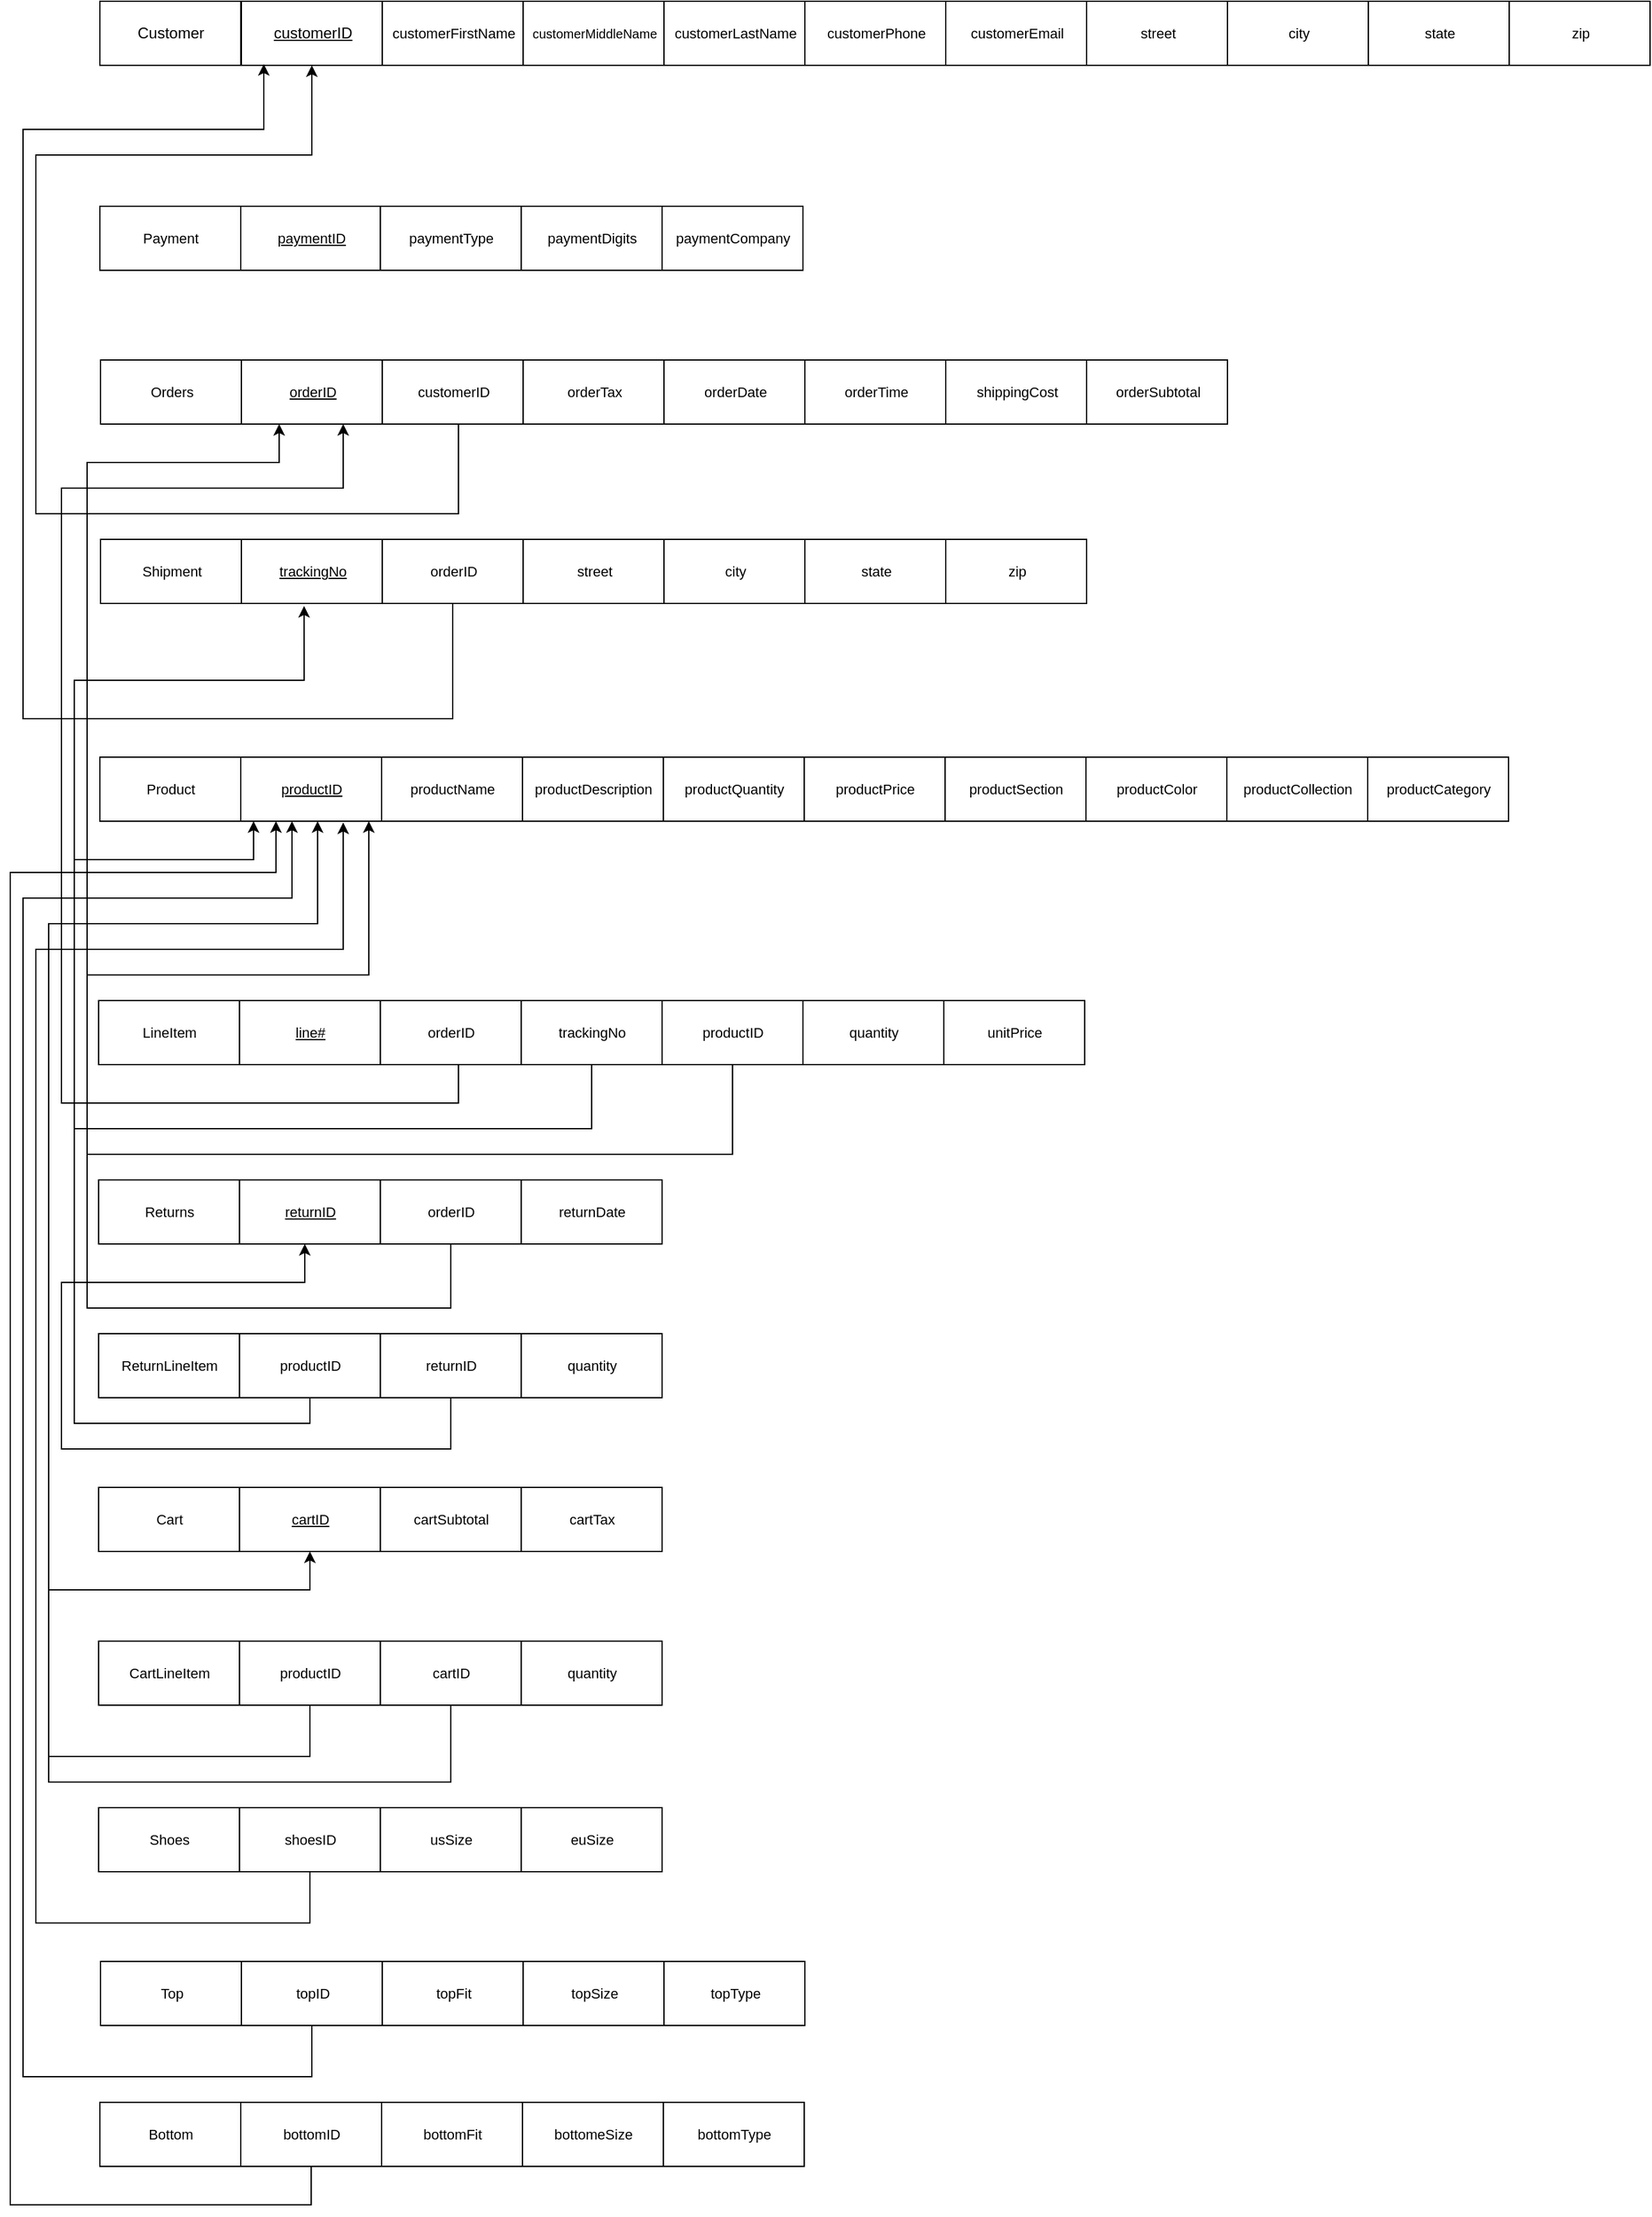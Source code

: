 <mxfile version="16.6.2" type="github">
  <diagram id="XVf6cMPkmsaE1dFnUmuw" name="Page-1">
    <mxGraphModel dx="1422" dy="1644" grid="1" gridSize="10" guides="1" tooltips="1" connect="1" arrows="1" fold="1" page="1" pageScale="1" pageWidth="1100" pageHeight="850" math="0" shadow="0">
      <root>
        <mxCell id="0" />
        <mxCell id="1" parent="0" />
        <mxCell id="RwjBt87DDW_TiBrwf7uw-2" value="Customer" style="html=1;" parent="1" vertex="1">
          <mxGeometry x="80" y="-40" width="110" height="50" as="geometry" />
        </mxCell>
        <mxCell id="RwjBt87DDW_TiBrwf7uw-3" value="&lt;u&gt;customerID&lt;/u&gt;" style="html=1;" parent="1" vertex="1">
          <mxGeometry x="190.5" y="-40" width="110" height="50" as="geometry" />
        </mxCell>
        <mxCell id="RwjBt87DDW_TiBrwf7uw-5" value="&lt;font style=&quot;font-size: 11px&quot;&gt;customerFirstName&lt;/font&gt;" style="html=1;" parent="1" vertex="1">
          <mxGeometry x="300.5" y="-40" width="110" height="50" as="geometry" />
        </mxCell>
        <mxCell id="RwjBt87DDW_TiBrwf7uw-6" value="&lt;font style=&quot;font-size: 10px&quot;&gt;customerMiddleName&lt;/font&gt;" style="html=1;" parent="1" vertex="1">
          <mxGeometry x="410.5" y="-40" width="110" height="50" as="geometry" />
        </mxCell>
        <mxCell id="RwjBt87DDW_TiBrwf7uw-7" value="customerLastName" style="html=1;fontSize=11;" parent="1" vertex="1">
          <mxGeometry x="520.5" y="-40" width="110" height="50" as="geometry" />
        </mxCell>
        <mxCell id="RwjBt87DDW_TiBrwf7uw-8" value="customerPhone" style="html=1;fontSize=11;" parent="1" vertex="1">
          <mxGeometry x="630.5" y="-40" width="110" height="50" as="geometry" />
        </mxCell>
        <mxCell id="RwjBt87DDW_TiBrwf7uw-9" value="customerEmail" style="html=1;fontSize=11;" parent="1" vertex="1">
          <mxGeometry x="740.5" y="-40" width="110" height="50" as="geometry" />
        </mxCell>
        <mxCell id="RwjBt87DDW_TiBrwf7uw-10" value="street" style="html=1;fontSize=11;" parent="1" vertex="1">
          <mxGeometry x="850.5" y="-40" width="110" height="50" as="geometry" />
        </mxCell>
        <mxCell id="RwjBt87DDW_TiBrwf7uw-12" value="city" style="html=1;fontSize=11;" parent="1" vertex="1">
          <mxGeometry x="960.5" y="-40" width="110" height="50" as="geometry" />
        </mxCell>
        <mxCell id="RwjBt87DDW_TiBrwf7uw-14" value="state" style="html=1;fontSize=11;" parent="1" vertex="1">
          <mxGeometry x="1070.5" y="-40" width="110" height="50" as="geometry" />
        </mxCell>
        <mxCell id="RwjBt87DDW_TiBrwf7uw-15" value="zip" style="html=1;fontSize=11;" parent="1" vertex="1">
          <mxGeometry x="1180.5" y="-40" width="110" height="50" as="geometry" />
        </mxCell>
        <mxCell id="RwjBt87DDW_TiBrwf7uw-20" value="Payment" style="html=1;fontSize=11;" parent="1" vertex="1">
          <mxGeometry x="80" y="120" width="110" height="50" as="geometry" />
        </mxCell>
        <mxCell id="RwjBt87DDW_TiBrwf7uw-21" value="&lt;u&gt;paymentID&lt;/u&gt;" style="html=1;fontSize=11;" parent="1" vertex="1">
          <mxGeometry x="190" y="120" width="110" height="50" as="geometry" />
        </mxCell>
        <mxCell id="RwjBt87DDW_TiBrwf7uw-22" value="paymentType" style="html=1;fontSize=11;" parent="1" vertex="1">
          <mxGeometry x="299" y="120" width="110" height="50" as="geometry" />
        </mxCell>
        <mxCell id="RwjBt87DDW_TiBrwf7uw-23" value="paymentDigits" style="html=1;fontSize=11;" parent="1" vertex="1">
          <mxGeometry x="409" y="120" width="110" height="50" as="geometry" />
        </mxCell>
        <mxCell id="RwjBt87DDW_TiBrwf7uw-24" value="paymentCompany" style="html=1;fontSize=11;" parent="1" vertex="1">
          <mxGeometry x="519" y="120" width="110" height="50" as="geometry" />
        </mxCell>
        <mxCell id="RwjBt87DDW_TiBrwf7uw-25" value="Orders" style="html=1;fontSize=11;" parent="1" vertex="1">
          <mxGeometry x="80.5" y="240" width="110" height="50" as="geometry" />
        </mxCell>
        <mxCell id="RwjBt87DDW_TiBrwf7uw-26" value="&lt;u&gt;orderID&lt;/u&gt;" style="html=1;fontSize=11;" parent="1" vertex="1">
          <mxGeometry x="190.5" y="240" width="110" height="50" as="geometry" />
        </mxCell>
        <mxCell id="8wOWExM0Wy5B-CElI9bP-2" style="edgeStyle=orthogonalEdgeStyle;rounded=0;orthogonalLoop=1;jettySize=auto;html=1;exitX=0.5;exitY=1;exitDx=0;exitDy=0;entryX=0.5;entryY=1;entryDx=0;entryDy=0;" parent="1" source="RwjBt87DDW_TiBrwf7uw-27" target="RwjBt87DDW_TiBrwf7uw-3" edge="1">
          <mxGeometry relative="1" as="geometry">
            <Array as="points">
              <mxPoint x="360" y="290" />
              <mxPoint x="360" y="360" />
              <mxPoint x="30" y="360" />
              <mxPoint x="30" y="80" />
              <mxPoint x="246" y="80" />
            </Array>
          </mxGeometry>
        </mxCell>
        <mxCell id="RwjBt87DDW_TiBrwf7uw-27" value="customerID" style="html=1;fontSize=11;" parent="1" vertex="1">
          <mxGeometry x="300.5" y="240" width="110" height="50" as="geometry" />
        </mxCell>
        <mxCell id="RwjBt87DDW_TiBrwf7uw-28" value="orderTax" style="html=1;fontSize=11;" parent="1" vertex="1">
          <mxGeometry x="410.5" y="240" width="110" height="50" as="geometry" />
        </mxCell>
        <mxCell id="RwjBt87DDW_TiBrwf7uw-29" value="orderDate" style="html=1;fontSize=11;" parent="1" vertex="1">
          <mxGeometry x="520.5" y="240" width="110" height="50" as="geometry" />
        </mxCell>
        <mxCell id="RwjBt87DDW_TiBrwf7uw-30" value="orderTime" style="html=1;fontSize=11;" parent="1" vertex="1">
          <mxGeometry x="630.5" y="240" width="110" height="50" as="geometry" />
        </mxCell>
        <mxCell id="RwjBt87DDW_TiBrwf7uw-31" value="Shipment" style="html=1;fontSize=11;" parent="1" vertex="1">
          <mxGeometry x="80.5" y="380" width="110" height="50" as="geometry" />
        </mxCell>
        <mxCell id="RwjBt87DDW_TiBrwf7uw-32" value="&lt;u&gt;trackingNo&lt;/u&gt;" style="html=1;fontSize=11;" parent="1" vertex="1">
          <mxGeometry x="190.5" y="380" width="110" height="50" as="geometry" />
        </mxCell>
        <mxCell id="8wOWExM0Wy5B-CElI9bP-3" style="edgeStyle=orthogonalEdgeStyle;rounded=0;orthogonalLoop=1;jettySize=auto;html=1;exitX=0.5;exitY=1;exitDx=0;exitDy=0;entryX=0.159;entryY=0.98;entryDx=0;entryDy=0;entryPerimeter=0;" parent="1" source="RwjBt87DDW_TiBrwf7uw-33" target="RwjBt87DDW_TiBrwf7uw-3" edge="1">
          <mxGeometry relative="1" as="geometry">
            <mxPoint x="210" y="20" as="targetPoint" />
            <Array as="points">
              <mxPoint x="356" y="520" />
              <mxPoint x="20" y="520" />
              <mxPoint x="20" y="60" />
              <mxPoint x="208" y="60" />
            </Array>
          </mxGeometry>
        </mxCell>
        <mxCell id="RwjBt87DDW_TiBrwf7uw-33" value="orderID" style="html=1;fontSize=11;" parent="1" vertex="1">
          <mxGeometry x="300.5" y="380" width="110" height="50" as="geometry" />
        </mxCell>
        <mxCell id="RwjBt87DDW_TiBrwf7uw-34" value="street" style="html=1;fontSize=11;" parent="1" vertex="1">
          <mxGeometry x="410.5" y="380" width="110" height="50" as="geometry" />
        </mxCell>
        <mxCell id="RwjBt87DDW_TiBrwf7uw-35" value="city" style="html=1;fontSize=11;" parent="1" vertex="1">
          <mxGeometry x="520.5" y="380" width="110" height="50" as="geometry" />
        </mxCell>
        <mxCell id="RwjBt87DDW_TiBrwf7uw-36" value="shippingCost" style="html=1;fontSize=11;" parent="1" vertex="1">
          <mxGeometry x="740.5" y="240" width="110" height="50" as="geometry" />
        </mxCell>
        <mxCell id="RwjBt87DDW_TiBrwf7uw-37" value="orderSubtotal" style="html=1;fontSize=11;" parent="1" vertex="1">
          <mxGeometry x="850.5" y="240" width="110" height="50" as="geometry" />
        </mxCell>
        <mxCell id="RwjBt87DDW_TiBrwf7uw-39" value="zip" style="html=1;fontSize=11;" parent="1" vertex="1">
          <mxGeometry x="740.5" y="380" width="110" height="50" as="geometry" />
        </mxCell>
        <mxCell id="RwjBt87DDW_TiBrwf7uw-40" value="state" style="html=1;fontSize=11;" parent="1" vertex="1">
          <mxGeometry x="630.5" y="380" width="110" height="50" as="geometry" />
        </mxCell>
        <mxCell id="RwjBt87DDW_TiBrwf7uw-47" value="LineItem" style="html=1;fontSize=11;" parent="1" vertex="1">
          <mxGeometry x="79" y="740" width="110" height="50" as="geometry" />
        </mxCell>
        <mxCell id="RwjBt87DDW_TiBrwf7uw-48" value="&lt;u&gt;line#&lt;/u&gt;" style="html=1;fontSize=11;" parent="1" vertex="1">
          <mxGeometry x="189" y="740" width="110" height="50" as="geometry" />
        </mxCell>
        <mxCell id="8wOWExM0Wy5B-CElI9bP-8" style="edgeStyle=orthogonalEdgeStyle;rounded=0;orthogonalLoop=1;jettySize=auto;html=1;exitX=0.5;exitY=1;exitDx=0;exitDy=0;" parent="1" source="RwjBt87DDW_TiBrwf7uw-49" target="RwjBt87DDW_TiBrwf7uw-26" edge="1">
          <mxGeometry relative="1" as="geometry">
            <mxPoint x="250" y="310" as="targetPoint" />
            <Array as="points">
              <mxPoint x="360" y="790" />
              <mxPoint x="360" y="820" />
              <mxPoint x="50" y="820" />
              <mxPoint x="50" y="340" />
              <mxPoint x="270" y="340" />
            </Array>
          </mxGeometry>
        </mxCell>
        <mxCell id="RwjBt87DDW_TiBrwf7uw-49" value="orderID" style="html=1;fontSize=11;" parent="1" vertex="1">
          <mxGeometry x="299" y="740" width="110" height="50" as="geometry" />
        </mxCell>
        <mxCell id="8wOWExM0Wy5B-CElI9bP-7" style="edgeStyle=orthogonalEdgeStyle;rounded=0;orthogonalLoop=1;jettySize=auto;html=1;exitX=0.5;exitY=1;exitDx=0;exitDy=0;entryX=0.445;entryY=1.04;entryDx=0;entryDy=0;entryPerimeter=0;" parent="1" source="RwjBt87DDW_TiBrwf7uw-50" target="RwjBt87DDW_TiBrwf7uw-32" edge="1">
          <mxGeometry relative="1" as="geometry">
            <Array as="points">
              <mxPoint x="464" y="840" />
              <mxPoint x="60" y="840" />
              <mxPoint x="60" y="490" />
              <mxPoint x="240" y="490" />
            </Array>
          </mxGeometry>
        </mxCell>
        <mxCell id="RwjBt87DDW_TiBrwf7uw-50" value="trackingNo" style="html=1;fontSize=11;" parent="1" vertex="1">
          <mxGeometry x="409" y="740" width="110" height="50" as="geometry" />
        </mxCell>
        <mxCell id="8wOWExM0Wy5B-CElI9bP-6" style="edgeStyle=orthogonalEdgeStyle;rounded=0;orthogonalLoop=1;jettySize=auto;html=1;exitX=0.5;exitY=1;exitDx=0;exitDy=0;" parent="1" source="RwjBt87DDW_TiBrwf7uw-51" edge="1">
          <mxGeometry relative="1" as="geometry">
            <mxPoint x="290" y="600" as="targetPoint" />
            <Array as="points">
              <mxPoint x="574" y="860" />
              <mxPoint x="70" y="860" />
              <mxPoint x="70" y="720" />
              <mxPoint x="290" y="720" />
            </Array>
          </mxGeometry>
        </mxCell>
        <mxCell id="RwjBt87DDW_TiBrwf7uw-51" value="productID" style="html=1;fontSize=11;" parent="1" vertex="1">
          <mxGeometry x="519" y="740" width="110" height="50" as="geometry" />
        </mxCell>
        <mxCell id="RwjBt87DDW_TiBrwf7uw-52" value="unitPrice" style="html=1;fontSize=11;" parent="1" vertex="1">
          <mxGeometry x="739" y="740" width="110" height="50" as="geometry" />
        </mxCell>
        <mxCell id="RwjBt87DDW_TiBrwf7uw-53" value="quantity" style="html=1;fontSize=11;" parent="1" vertex="1">
          <mxGeometry x="629" y="740" width="110" height="50" as="geometry" />
        </mxCell>
        <mxCell id="RwjBt87DDW_TiBrwf7uw-58" value="Returns" style="html=1;fontSize=11;" parent="1" vertex="1">
          <mxGeometry x="79" y="880" width="110" height="50" as="geometry" />
        </mxCell>
        <mxCell id="RwjBt87DDW_TiBrwf7uw-59" value="&lt;u&gt;returnID&lt;/u&gt;" style="html=1;fontSize=11;" parent="1" vertex="1">
          <mxGeometry x="189" y="880" width="110" height="50" as="geometry" />
        </mxCell>
        <mxCell id="8wOWExM0Wy5B-CElI9bP-9" style="edgeStyle=orthogonalEdgeStyle;rounded=0;orthogonalLoop=1;jettySize=auto;html=1;exitX=0.5;exitY=1;exitDx=0;exitDy=0;" parent="1" source="RwjBt87DDW_TiBrwf7uw-60" target="RwjBt87DDW_TiBrwf7uw-26" edge="1">
          <mxGeometry relative="1" as="geometry">
            <Array as="points">
              <mxPoint x="354" y="980" />
              <mxPoint x="70" y="980" />
              <mxPoint x="70" y="320" />
              <mxPoint x="220" y="320" />
            </Array>
          </mxGeometry>
        </mxCell>
        <mxCell id="RwjBt87DDW_TiBrwf7uw-60" value="orderID" style="html=1;fontSize=11;" parent="1" vertex="1">
          <mxGeometry x="299" y="880" width="110" height="50" as="geometry" />
        </mxCell>
        <mxCell id="RwjBt87DDW_TiBrwf7uw-61" value="returnDate" style="html=1;fontSize=11;" parent="1" vertex="1">
          <mxGeometry x="409" y="880" width="110" height="50" as="geometry" />
        </mxCell>
        <mxCell id="RwjBt87DDW_TiBrwf7uw-66" value="ReturnLineItem" style="html=1;fontSize=11;" parent="1" vertex="1">
          <mxGeometry x="79" y="1000" width="110" height="50" as="geometry" />
        </mxCell>
        <mxCell id="8wOWExM0Wy5B-CElI9bP-11" style="edgeStyle=orthogonalEdgeStyle;rounded=0;orthogonalLoop=1;jettySize=auto;html=1;exitX=0.5;exitY=1;exitDx=0;exitDy=0;" parent="1" source="RwjBt87DDW_TiBrwf7uw-67" target="RwjBt87DDW_TiBrwf7uw-112" edge="1">
          <mxGeometry relative="1" as="geometry">
            <mxPoint x="160" y="640" as="targetPoint" />
            <Array as="points">
              <mxPoint x="244" y="1070" />
              <mxPoint x="60" y="1070" />
              <mxPoint x="60" y="630" />
              <mxPoint x="200" y="630" />
            </Array>
          </mxGeometry>
        </mxCell>
        <mxCell id="RwjBt87DDW_TiBrwf7uw-67" value="productID" style="html=1;fontSize=11;" parent="1" vertex="1">
          <mxGeometry x="189" y="1000" width="110" height="50" as="geometry" />
        </mxCell>
        <mxCell id="8wOWExM0Wy5B-CElI9bP-10" style="edgeStyle=orthogonalEdgeStyle;rounded=0;orthogonalLoop=1;jettySize=auto;html=1;exitX=0.5;exitY=1;exitDx=0;exitDy=0;" parent="1" source="RwjBt87DDW_TiBrwf7uw-68" target="RwjBt87DDW_TiBrwf7uw-59" edge="1">
          <mxGeometry relative="1" as="geometry">
            <Array as="points">
              <mxPoint x="354" y="1090" />
              <mxPoint x="50" y="1090" />
              <mxPoint x="50" y="960" />
              <mxPoint x="240" y="960" />
            </Array>
          </mxGeometry>
        </mxCell>
        <mxCell id="RwjBt87DDW_TiBrwf7uw-68" value="returnID" style="html=1;fontSize=11;" parent="1" vertex="1">
          <mxGeometry x="299" y="1000" width="110" height="50" as="geometry" />
        </mxCell>
        <mxCell id="RwjBt87DDW_TiBrwf7uw-74" value="quantity" style="html=1;fontSize=11;" parent="1" vertex="1">
          <mxGeometry x="409" y="1000" width="110" height="50" as="geometry" />
        </mxCell>
        <mxCell id="RwjBt87DDW_TiBrwf7uw-76" value="CartLineItem" style="html=1;fontSize=11;" parent="1" vertex="1">
          <mxGeometry x="79" y="1240" width="110" height="50" as="geometry" />
        </mxCell>
        <mxCell id="8wOWExM0Wy5B-CElI9bP-13" style="edgeStyle=orthogonalEdgeStyle;rounded=0;orthogonalLoop=1;jettySize=auto;html=1;exitX=0.5;exitY=1;exitDx=0;exitDy=0;" parent="1" source="RwjBt87DDW_TiBrwf7uw-77" edge="1">
          <mxGeometry relative="1" as="geometry">
            <mxPoint x="250" y="600" as="targetPoint" />
            <Array as="points">
              <mxPoint x="244" y="1330" />
              <mxPoint x="40" y="1330" />
              <mxPoint x="40" y="680" />
              <mxPoint x="250" y="680" />
            </Array>
          </mxGeometry>
        </mxCell>
        <mxCell id="RwjBt87DDW_TiBrwf7uw-77" value="productID" style="html=1;fontSize=11;" parent="1" vertex="1">
          <mxGeometry x="189" y="1240" width="110" height="50" as="geometry" />
        </mxCell>
        <mxCell id="8wOWExM0Wy5B-CElI9bP-12" style="edgeStyle=orthogonalEdgeStyle;rounded=0;orthogonalLoop=1;jettySize=auto;html=1;exitX=0.5;exitY=0;exitDx=0;exitDy=0;entryX=0.5;entryY=1;entryDx=0;entryDy=0;" parent="1" source="RwjBt87DDW_TiBrwf7uw-78" target="RwjBt87DDW_TiBrwf7uw-123" edge="1">
          <mxGeometry relative="1" as="geometry">
            <Array as="points">
              <mxPoint x="354" y="1350" />
              <mxPoint x="40" y="1350" />
              <mxPoint x="40" y="1200" />
              <mxPoint x="244" y="1200" />
            </Array>
          </mxGeometry>
        </mxCell>
        <mxCell id="RwjBt87DDW_TiBrwf7uw-78" value="cartID" style="html=1;fontSize=11;" parent="1" vertex="1">
          <mxGeometry x="299" y="1240" width="110" height="50" as="geometry" />
        </mxCell>
        <mxCell id="RwjBt87DDW_TiBrwf7uw-79" value="quantity" style="html=1;fontSize=11;" parent="1" vertex="1">
          <mxGeometry x="409" y="1240" width="110" height="50" as="geometry" />
        </mxCell>
        <mxCell id="RwjBt87DDW_TiBrwf7uw-94" value="Shoes" style="html=1;fontSize=11;" parent="1" vertex="1">
          <mxGeometry x="79" y="1370" width="110" height="50" as="geometry" />
        </mxCell>
        <mxCell id="8wOWExM0Wy5B-CElI9bP-14" style="edgeStyle=orthogonalEdgeStyle;rounded=0;orthogonalLoop=1;jettySize=auto;html=1;exitX=0.5;exitY=1;exitDx=0;exitDy=0;" parent="1" source="RwjBt87DDW_TiBrwf7uw-95" edge="1">
          <mxGeometry relative="1" as="geometry">
            <mxPoint x="270" y="601" as="targetPoint" />
            <Array as="points">
              <mxPoint x="244" y="1460" />
              <mxPoint x="30" y="1460" />
              <mxPoint x="30" y="700" />
              <mxPoint x="270" y="700" />
            </Array>
          </mxGeometry>
        </mxCell>
        <mxCell id="RwjBt87DDW_TiBrwf7uw-95" value="shoesID" style="html=1;fontSize=11;" parent="1" vertex="1">
          <mxGeometry x="189" y="1370" width="110" height="50" as="geometry" />
        </mxCell>
        <mxCell id="RwjBt87DDW_TiBrwf7uw-96" value="usSize" style="html=1;fontSize=11;" parent="1" vertex="1">
          <mxGeometry x="299" y="1370" width="110" height="50" as="geometry" />
        </mxCell>
        <mxCell id="RwjBt87DDW_TiBrwf7uw-97" value="euSize" style="html=1;fontSize=11;" parent="1" vertex="1">
          <mxGeometry x="409" y="1370" width="110" height="50" as="geometry" />
        </mxCell>
        <mxCell id="RwjBt87DDW_TiBrwf7uw-98" value="Top" style="html=1;fontSize=11;" parent="1" vertex="1">
          <mxGeometry x="80.5" y="1490" width="110" height="50" as="geometry" />
        </mxCell>
        <mxCell id="8wOWExM0Wy5B-CElI9bP-15" style="edgeStyle=orthogonalEdgeStyle;rounded=0;orthogonalLoop=1;jettySize=auto;html=1;exitX=0.5;exitY=1;exitDx=0;exitDy=0;" parent="1" source="RwjBt87DDW_TiBrwf7uw-99" target="RwjBt87DDW_TiBrwf7uw-112" edge="1">
          <mxGeometry relative="1" as="geometry">
            <Array as="points">
              <mxPoint x="246" y="1580" />
              <mxPoint x="20" y="1580" />
              <mxPoint x="20" y="660" />
              <mxPoint x="230" y="660" />
            </Array>
          </mxGeometry>
        </mxCell>
        <mxCell id="RwjBt87DDW_TiBrwf7uw-99" value="topID" style="html=1;fontSize=11;" parent="1" vertex="1">
          <mxGeometry x="190.5" y="1490" width="110" height="50" as="geometry" />
        </mxCell>
        <mxCell id="RwjBt87DDW_TiBrwf7uw-100" value="topFit" style="html=1;fontSize=11;" parent="1" vertex="1">
          <mxGeometry x="300.5" y="1490" width="110" height="50" as="geometry" />
        </mxCell>
        <mxCell id="RwjBt87DDW_TiBrwf7uw-101" value="topSize" style="html=1;fontSize=11;" parent="1" vertex="1">
          <mxGeometry x="410.5" y="1490" width="110" height="50" as="geometry" />
        </mxCell>
        <mxCell id="RwjBt87DDW_TiBrwf7uw-103" value="topType" style="html=1;fontSize=11;" parent="1" vertex="1">
          <mxGeometry x="520.5" y="1490" width="110" height="50" as="geometry" />
        </mxCell>
        <mxCell id="RwjBt87DDW_TiBrwf7uw-104" value="Bottom" style="html=1;fontSize=11;" parent="1" vertex="1">
          <mxGeometry x="80" y="1600" width="110" height="50" as="geometry" />
        </mxCell>
        <mxCell id="8wOWExM0Wy5B-CElI9bP-17" style="edgeStyle=orthogonalEdgeStyle;rounded=0;orthogonalLoop=1;jettySize=auto;html=1;exitX=0.5;exitY=1;exitDx=0;exitDy=0;entryX=0.25;entryY=1;entryDx=0;entryDy=0;" parent="1" source="RwjBt87DDW_TiBrwf7uw-105" target="RwjBt87DDW_TiBrwf7uw-112" edge="1">
          <mxGeometry relative="1" as="geometry">
            <Array as="points">
              <mxPoint x="245" y="1680" />
              <mxPoint x="10" y="1680" />
              <mxPoint x="10" y="640" />
              <mxPoint x="218" y="640" />
            </Array>
          </mxGeometry>
        </mxCell>
        <mxCell id="RwjBt87DDW_TiBrwf7uw-105" value="bottomID" style="html=1;fontSize=11;" parent="1" vertex="1">
          <mxGeometry x="190" y="1600" width="110" height="50" as="geometry" />
        </mxCell>
        <mxCell id="RwjBt87DDW_TiBrwf7uw-106" value="bottomFit" style="html=1;fontSize=11;" parent="1" vertex="1">
          <mxGeometry x="300" y="1600" width="110" height="50" as="geometry" />
        </mxCell>
        <mxCell id="RwjBt87DDW_TiBrwf7uw-107" value="bottomeSize" style="html=1;fontSize=11;" parent="1" vertex="1">
          <mxGeometry x="410" y="1600" width="110" height="50" as="geometry" />
        </mxCell>
        <mxCell id="RwjBt87DDW_TiBrwf7uw-108" value="bottomType" style="html=1;fontSize=11;" parent="1" vertex="1">
          <mxGeometry x="520" y="1600" width="110" height="50" as="geometry" />
        </mxCell>
        <mxCell id="RwjBt87DDW_TiBrwf7uw-111" value="Product" style="html=1;fontSize=11;" parent="1" vertex="1">
          <mxGeometry x="80" y="550" width="110" height="50" as="geometry" />
        </mxCell>
        <mxCell id="RwjBt87DDW_TiBrwf7uw-112" value="&lt;u&gt;productID&lt;/u&gt;" style="html=1;fontSize=11;" parent="1" vertex="1">
          <mxGeometry x="190" y="550" width="110" height="50" as="geometry" />
        </mxCell>
        <mxCell id="RwjBt87DDW_TiBrwf7uw-113" value="productName" style="html=1;fontSize=11;" parent="1" vertex="1">
          <mxGeometry x="300" y="550" width="110" height="50" as="geometry" />
        </mxCell>
        <mxCell id="RwjBt87DDW_TiBrwf7uw-114" value="productDescription" style="html=1;fontSize=11;" parent="1" vertex="1">
          <mxGeometry x="410" y="550" width="110" height="50" as="geometry" />
        </mxCell>
        <mxCell id="RwjBt87DDW_TiBrwf7uw-115" value="productQuantity" style="html=1;fontSize=11;" parent="1" vertex="1">
          <mxGeometry x="520" y="550" width="110" height="50" as="geometry" />
        </mxCell>
        <mxCell id="RwjBt87DDW_TiBrwf7uw-116" value="productPrice" style="html=1;fontSize=11;" parent="1" vertex="1">
          <mxGeometry x="630" y="550" width="110" height="50" as="geometry" />
        </mxCell>
        <mxCell id="RwjBt87DDW_TiBrwf7uw-117" value="productSection" style="html=1;fontSize=11;" parent="1" vertex="1">
          <mxGeometry x="740" y="550" width="110" height="50" as="geometry" />
        </mxCell>
        <mxCell id="RwjBt87DDW_TiBrwf7uw-118" value="productColor" style="html=1;fontSize=11;" parent="1" vertex="1">
          <mxGeometry x="850" y="550" width="110" height="50" as="geometry" />
        </mxCell>
        <mxCell id="RwjBt87DDW_TiBrwf7uw-119" value="productCollection" style="html=1;fontSize=11;" parent="1" vertex="1">
          <mxGeometry x="960" y="550" width="110" height="50" as="geometry" />
        </mxCell>
        <mxCell id="RwjBt87DDW_TiBrwf7uw-120" value="productCategory" style="html=1;fontSize=11;" parent="1" vertex="1">
          <mxGeometry x="1070" y="550" width="110" height="50" as="geometry" />
        </mxCell>
        <mxCell id="RwjBt87DDW_TiBrwf7uw-122" value="Cart" style="html=1;fontSize=11;" parent="1" vertex="1">
          <mxGeometry x="79" y="1120" width="110" height="50" as="geometry" />
        </mxCell>
        <mxCell id="RwjBt87DDW_TiBrwf7uw-123" value="&lt;u&gt;cartID&lt;/u&gt;" style="html=1;fontSize=11;" parent="1" vertex="1">
          <mxGeometry x="189" y="1120" width="110" height="50" as="geometry" />
        </mxCell>
        <mxCell id="RwjBt87DDW_TiBrwf7uw-124" value="cartSubtotal" style="html=1;fontSize=11;" parent="1" vertex="1">
          <mxGeometry x="299" y="1120" width="110" height="50" as="geometry" />
        </mxCell>
        <mxCell id="RwjBt87DDW_TiBrwf7uw-125" value="cartTax" style="html=1;fontSize=11;" parent="1" vertex="1">
          <mxGeometry x="409" y="1120" width="110" height="50" as="geometry" />
        </mxCell>
      </root>
    </mxGraphModel>
  </diagram>
</mxfile>
